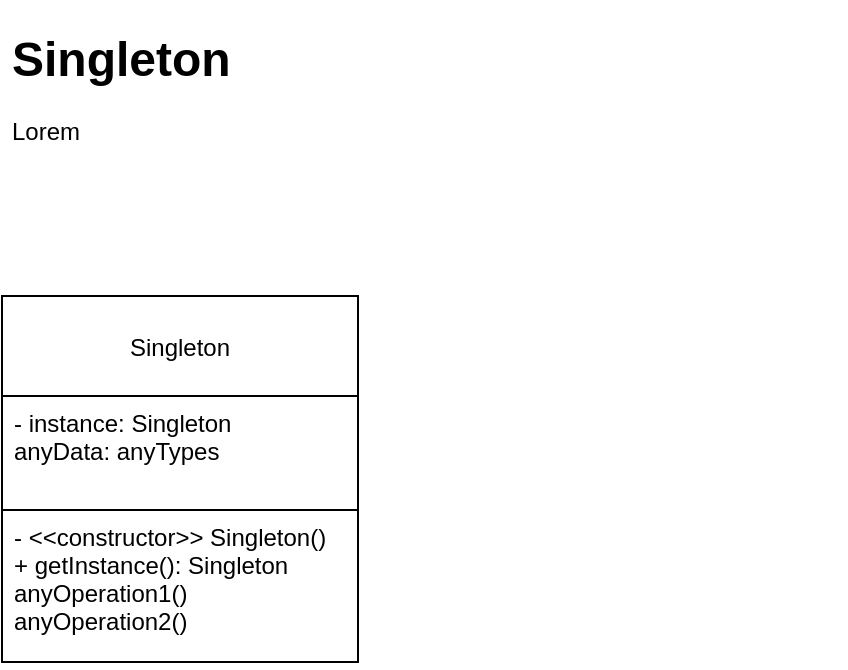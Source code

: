 <mxfile>
    <diagram id="17Rdm5tTzwF7dkyEERoV" name="Página-1">
        <mxGraphModel dx="2021" dy="1782" grid="0" gridSize="10" guides="1" tooltips="1" connect="1" arrows="1" fold="1" page="1" pageScale="1" pageWidth="827" pageHeight="1169" background="#ffffff" math="0" shadow="0">
            <root>
                <mxCell id="0"/>
                <mxCell id="1" parent="0"/>
                <mxCell id="5" value="Singleton" style="swimlane;fontStyle=0;childLayout=stackLayout;horizontal=1;startSize=50;fillColor=none;horizontalStack=0;resizeParent=1;resizeParentMax=0;resizeLast=0;collapsible=1;marginBottom=0;rounded=0;shadow=0;sketch=0;fontColor=#000000;strokeColor=#000000;" parent="1" vertex="1">
                    <mxGeometry x="-637" y="-908" width="178" height="183" as="geometry">
                        <mxRectangle x="-505" y="-802" width="89" height="50" as="alternateBounds"/>
                    </mxGeometry>
                </mxCell>
                <mxCell id="6" value="- instance: Singleton&#10;anyData: anyTypes" style="text;strokeColor=#000000;fillColor=none;align=left;verticalAlign=top;spacingLeft=4;spacingRight=4;overflow=hidden;rotatable=0;points=[[0,0.5],[1,0.5]];portConstraint=eastwest;fontColor=#000000;" parent="5" vertex="1">
                    <mxGeometry y="50" width="178" height="57" as="geometry"/>
                </mxCell>
                <mxCell id="9" value="- &lt;&lt;constructor&gt;&gt; Singleton()&#10;+ getInstance(): Singleton&#10;anyOperation1()&#10;anyOperation2()" style="text;strokeColor=#000000;fillColor=none;align=left;verticalAlign=top;spacingLeft=4;spacingRight=4;overflow=hidden;rotatable=0;points=[[0,0.5],[1,0.5]];portConstraint=eastwest;fontColor=#000000;" parent="5" vertex="1">
                    <mxGeometry y="107" width="178" height="76" as="geometry"/>
                </mxCell>
                <mxCell id="21" value="&lt;h1&gt;&lt;/h1&gt;&lt;font color=&quot;#000000&quot;&gt;&lt;span style=&quot;font-size: 24px&quot;&gt;&lt;b&gt;Singleton&lt;br&gt;&lt;/b&gt;&lt;/span&gt;&lt;br&gt;Lorem&lt;br&gt;&lt;/font&gt;" style="text;html=1;strokeColor=none;fillColor=none;spacing=5;spacingTop=-20;whiteSpace=wrap;overflow=hidden;rounded=0;" parent="1" vertex="1">
                    <mxGeometry x="-637" y="-1046" width="422" height="120" as="geometry"/>
                </mxCell>
            </root>
        </mxGraphModel>
    </diagram>
</mxfile>